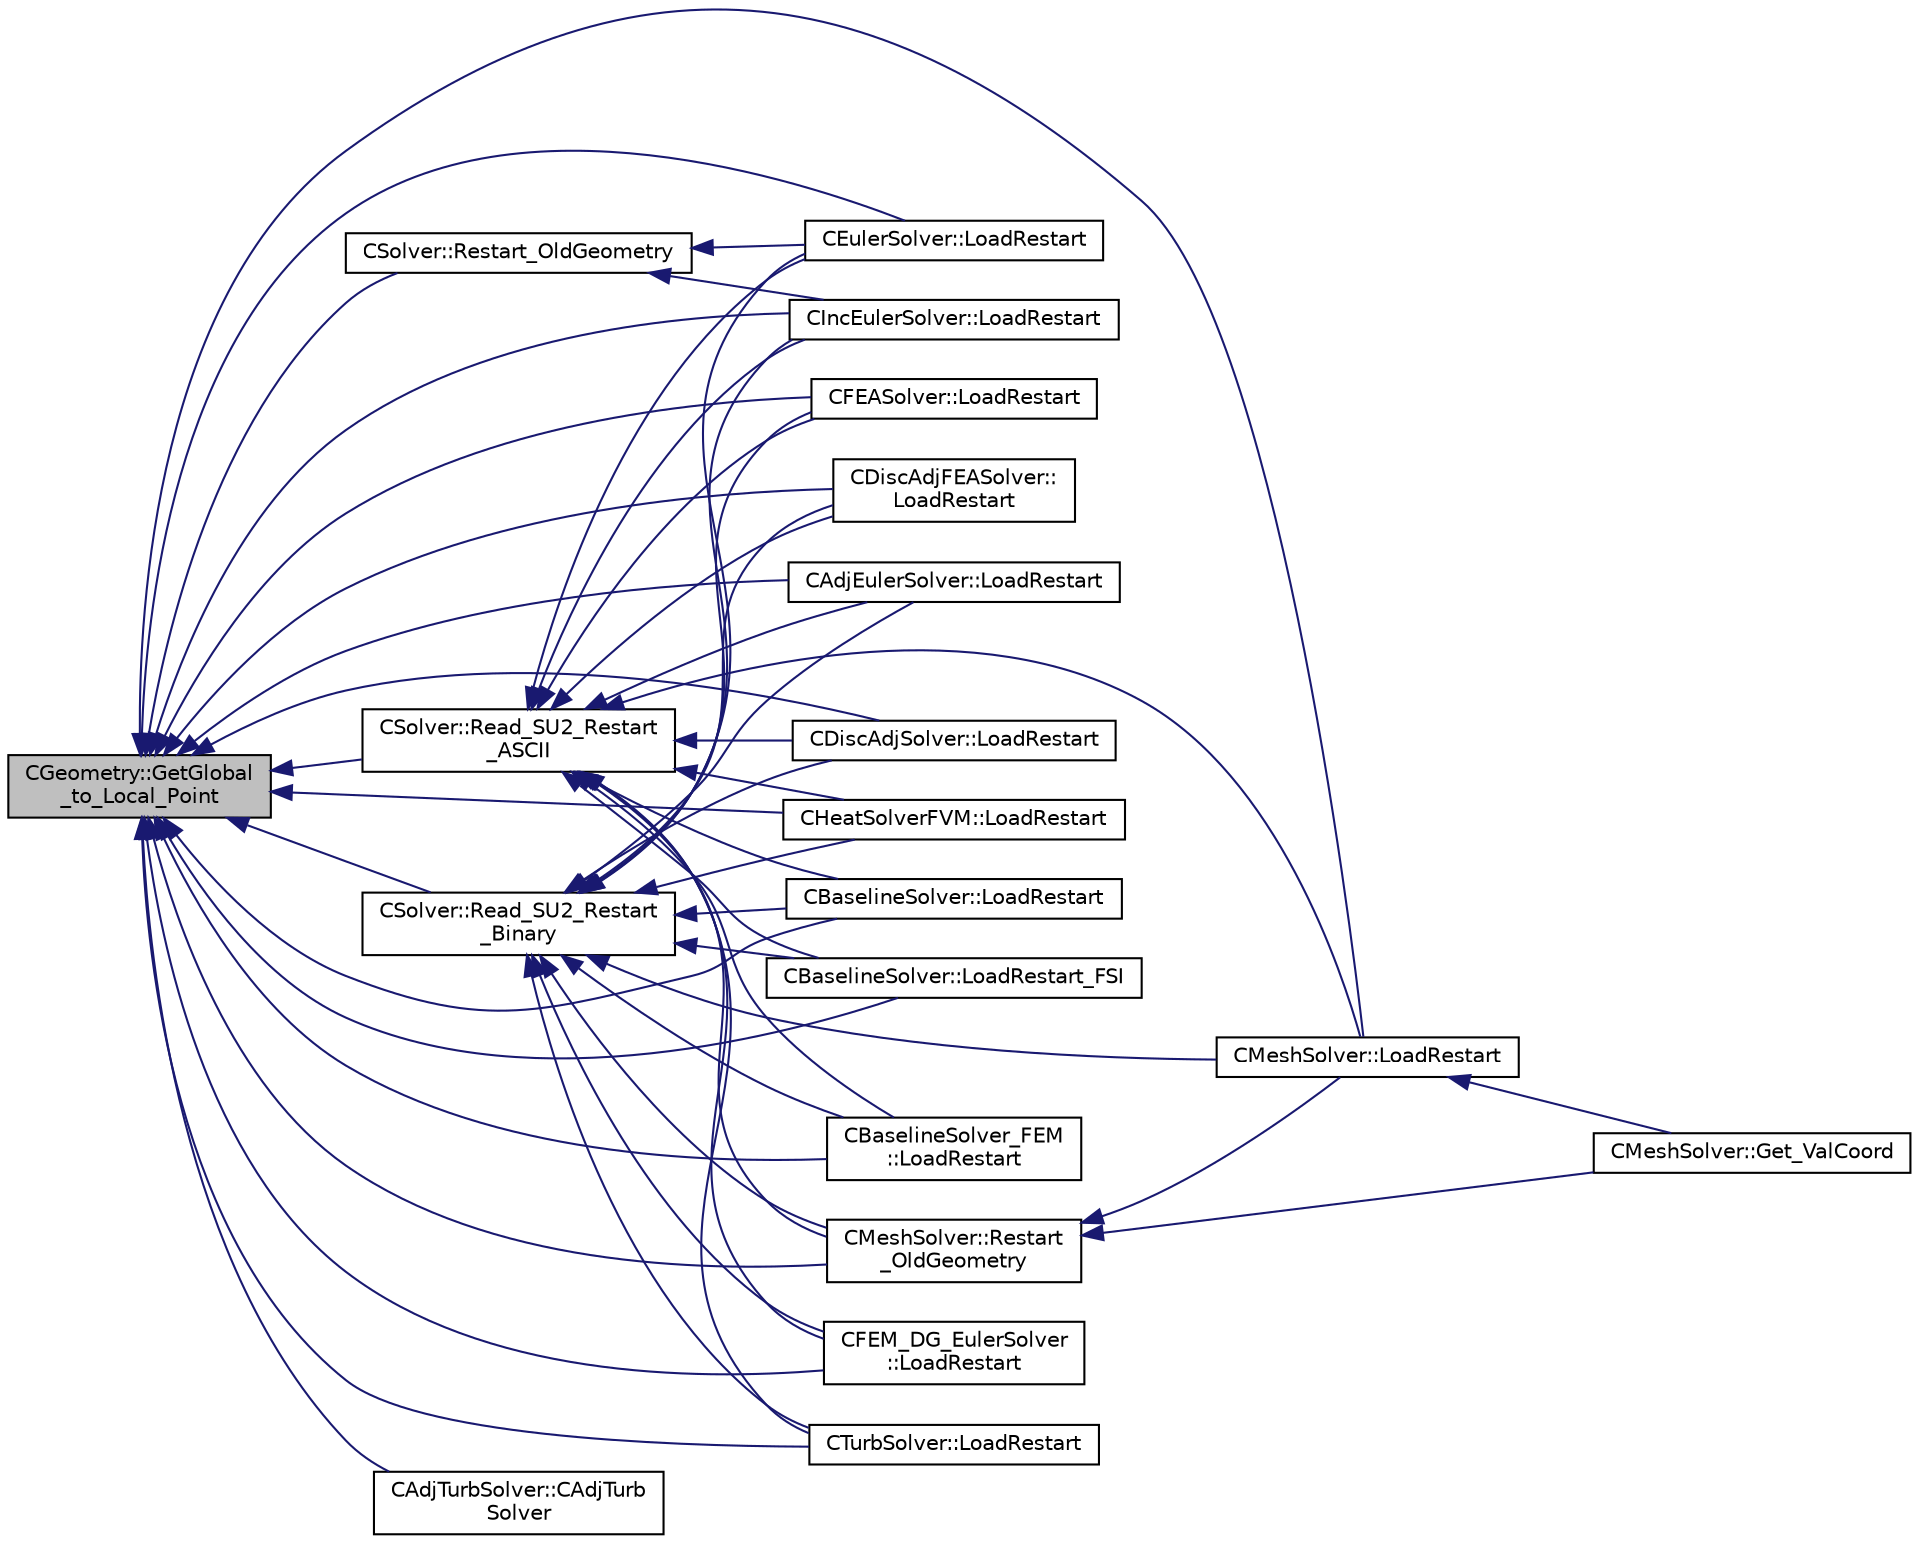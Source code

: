 digraph "CGeometry::GetGlobal_to_Local_Point"
{
  edge [fontname="Helvetica",fontsize="10",labelfontname="Helvetica",labelfontsize="10"];
  node [fontname="Helvetica",fontsize="10",shape=record];
  rankdir="LR";
  Node559 [label="CGeometry::GetGlobal\l_to_Local_Point",height=0.2,width=0.4,color="black", fillcolor="grey75", style="filled", fontcolor="black"];
  Node559 -> Node560 [dir="back",color="midnightblue",fontsize="10",style="solid",fontname="Helvetica"];
  Node560 [label="CDiscAdjSolver::LoadRestart",height=0.2,width=0.4,color="black", fillcolor="white", style="filled",URL="$class_c_disc_adj_solver.html#ae9b5d31c76381f5d45884642694d9879",tooltip="Load a solution from a restart file. "];
  Node559 -> Node561 [dir="back",color="midnightblue",fontsize="10",style="solid",fontname="Helvetica"];
  Node561 [label="CDiscAdjFEASolver::\lLoadRestart",height=0.2,width=0.4,color="black", fillcolor="white", style="filled",URL="$class_c_disc_adj_f_e_a_solver.html#a21c5685021d084732a1aa3d552cd9043",tooltip="Load a solution from a restart file. "];
  Node559 -> Node562 [dir="back",color="midnightblue",fontsize="10",style="solid",fontname="Helvetica"];
  Node562 [label="CAdjEulerSolver::LoadRestart",height=0.2,width=0.4,color="black", fillcolor="white", style="filled",URL="$class_c_adj_euler_solver.html#acaf1ae2d6c07b492ab1eeca389881731",tooltip="Load a solution from a restart file. "];
  Node559 -> Node563 [dir="back",color="midnightblue",fontsize="10",style="solid",fontname="Helvetica"];
  Node563 [label="CAdjTurbSolver::CAdjTurb\lSolver",height=0.2,width=0.4,color="black", fillcolor="white", style="filled",URL="$class_c_adj_turb_solver.html#a621bdae0b081f25a67425cc037cd90a2"];
  Node559 -> Node564 [dir="back",color="midnightblue",fontsize="10",style="solid",fontname="Helvetica"];
  Node564 [label="CFEASolver::LoadRestart",height=0.2,width=0.4,color="black", fillcolor="white", style="filled",URL="$class_c_f_e_a_solver.html#a5f70ded742a6204f439628d029ac294a",tooltip="Load a solution from a restart file. "];
  Node559 -> Node565 [dir="back",color="midnightblue",fontsize="10",style="solid",fontname="Helvetica"];
  Node565 [label="CHeatSolverFVM::LoadRestart",height=0.2,width=0.4,color="black", fillcolor="white", style="filled",URL="$class_c_heat_solver_f_v_m.html#a206fdd2ca3b6c1a050945a07dc38bd80",tooltip="Load a solution from a restart file. "];
  Node559 -> Node566 [dir="back",color="midnightblue",fontsize="10",style="solid",fontname="Helvetica"];
  Node566 [label="CEulerSolver::LoadRestart",height=0.2,width=0.4,color="black", fillcolor="white", style="filled",URL="$class_c_euler_solver.html#a463d0854ec9cfb4a277794df9329ebae",tooltip="Load a solution from a restart file. "];
  Node559 -> Node567 [dir="back",color="midnightblue",fontsize="10",style="solid",fontname="Helvetica"];
  Node567 [label="CFEM_DG_EulerSolver\l::LoadRestart",height=0.2,width=0.4,color="black", fillcolor="white", style="filled",URL="$class_c_f_e_m___d_g___euler_solver.html#aa7f0f59d70754d0b2abb8face8f8398d",tooltip="Load a solution from a restart file. "];
  Node559 -> Node568 [dir="back",color="midnightblue",fontsize="10",style="solid",fontname="Helvetica"];
  Node568 [label="CIncEulerSolver::LoadRestart",height=0.2,width=0.4,color="black", fillcolor="white", style="filled",URL="$class_c_inc_euler_solver.html#aa4c572590c60bbc0f3db269eb55ea12f",tooltip="Load a solution from a restart file. "];
  Node559 -> Node569 [dir="back",color="midnightblue",fontsize="10",style="solid",fontname="Helvetica"];
  Node569 [label="CTurbSolver::LoadRestart",height=0.2,width=0.4,color="black", fillcolor="white", style="filled",URL="$class_c_turb_solver.html#a943c5037261d947714a8767bc77b7103",tooltip="Load a solution from a restart file. "];
  Node559 -> Node570 [dir="back",color="midnightblue",fontsize="10",style="solid",fontname="Helvetica"];
  Node570 [label="CSolver::Restart_OldGeometry",height=0.2,width=0.4,color="black", fillcolor="white", style="filled",URL="$class_c_solver.html#a5a2c57500290322ac02752f98fa1f163",tooltip="Load the geometries at the previous time states n and nM1. "];
  Node570 -> Node566 [dir="back",color="midnightblue",fontsize="10",style="solid",fontname="Helvetica"];
  Node570 -> Node568 [dir="back",color="midnightblue",fontsize="10",style="solid",fontname="Helvetica"];
  Node559 -> Node571 [dir="back",color="midnightblue",fontsize="10",style="solid",fontname="Helvetica"];
  Node571 [label="CSolver::Read_SU2_Restart\l_ASCII",height=0.2,width=0.4,color="black", fillcolor="white", style="filled",URL="$class_c_solver.html#ac5d5660eff53510f678a3aa122130585",tooltip="Read a native SU2 restart file in ASCII format. "];
  Node571 -> Node560 [dir="back",color="midnightblue",fontsize="10",style="solid",fontname="Helvetica"];
  Node571 -> Node561 [dir="back",color="midnightblue",fontsize="10",style="solid",fontname="Helvetica"];
  Node571 -> Node562 [dir="back",color="midnightblue",fontsize="10",style="solid",fontname="Helvetica"];
  Node571 -> Node564 [dir="back",color="midnightblue",fontsize="10",style="solid",fontname="Helvetica"];
  Node571 -> Node565 [dir="back",color="midnightblue",fontsize="10",style="solid",fontname="Helvetica"];
  Node571 -> Node566 [dir="back",color="midnightblue",fontsize="10",style="solid",fontname="Helvetica"];
  Node571 -> Node567 [dir="back",color="midnightblue",fontsize="10",style="solid",fontname="Helvetica"];
  Node571 -> Node568 [dir="back",color="midnightblue",fontsize="10",style="solid",fontname="Helvetica"];
  Node571 -> Node569 [dir="back",color="midnightblue",fontsize="10",style="solid",fontname="Helvetica"];
  Node571 -> Node572 [dir="back",color="midnightblue",fontsize="10",style="solid",fontname="Helvetica"];
  Node572 [label="CBaselineSolver::LoadRestart",height=0.2,width=0.4,color="black", fillcolor="white", style="filled",URL="$class_c_baseline_solver.html#acb5f7a5211dcf8ba4337e9b251024553",tooltip="Load a solution from a restart file. "];
  Node571 -> Node573 [dir="back",color="midnightblue",fontsize="10",style="solid",fontname="Helvetica"];
  Node573 [label="CBaselineSolver::LoadRestart_FSI",height=0.2,width=0.4,color="black", fillcolor="white", style="filled",URL="$class_c_baseline_solver.html#a548bcd96c3163a46e4cdf6a041818d2a",tooltip="Load a FSI solution from a restart file. "];
  Node571 -> Node574 [dir="back",color="midnightblue",fontsize="10",style="solid",fontname="Helvetica"];
  Node574 [label="CBaselineSolver_FEM\l::LoadRestart",height=0.2,width=0.4,color="black", fillcolor="white", style="filled",URL="$class_c_baseline_solver___f_e_m.html#a03cc117d6e9e3a8170d1f02fd8ca1909",tooltip="Load a solution from a restart file. "];
  Node571 -> Node575 [dir="back",color="midnightblue",fontsize="10",style="solid",fontname="Helvetica"];
  Node575 [label="CMeshSolver::LoadRestart",height=0.2,width=0.4,color="black", fillcolor="white", style="filled",URL="$class_c_mesh_solver.html#a158c64de91317d7570e7192493fe0a19",tooltip="Load a solution from a restart file. "];
  Node575 -> Node576 [dir="back",color="midnightblue",fontsize="10",style="solid",fontname="Helvetica"];
  Node576 [label="CMeshSolver::Get_ValCoord",height=0.2,width=0.4,color="black", fillcolor="white", style="filled",URL="$class_c_mesh_solver.html#a91bd5c2365d1a619c804311e0d5550cb",tooltip="Get the value of the reference coordinate to set on the element structure. "];
  Node571 -> Node577 [dir="back",color="midnightblue",fontsize="10",style="solid",fontname="Helvetica"];
  Node577 [label="CMeshSolver::Restart\l_OldGeometry",height=0.2,width=0.4,color="black", fillcolor="white", style="filled",URL="$class_c_mesh_solver.html#a574b9ed9e35690629a7c706e8e0c32e7",tooltip="Load the geometries at the previous time states n and nM1. "];
  Node577 -> Node576 [dir="back",color="midnightblue",fontsize="10",style="solid",fontname="Helvetica"];
  Node577 -> Node575 [dir="back",color="midnightblue",fontsize="10",style="solid",fontname="Helvetica"];
  Node559 -> Node578 [dir="back",color="midnightblue",fontsize="10",style="solid",fontname="Helvetica"];
  Node578 [label="CSolver::Read_SU2_Restart\l_Binary",height=0.2,width=0.4,color="black", fillcolor="white", style="filled",URL="$class_c_solver.html#a7eb29d1b014277fe6fdba3a276acc67d",tooltip="Read a native SU2 restart file in binary format. "];
  Node578 -> Node560 [dir="back",color="midnightblue",fontsize="10",style="solid",fontname="Helvetica"];
  Node578 -> Node561 [dir="back",color="midnightblue",fontsize="10",style="solid",fontname="Helvetica"];
  Node578 -> Node562 [dir="back",color="midnightblue",fontsize="10",style="solid",fontname="Helvetica"];
  Node578 -> Node564 [dir="back",color="midnightblue",fontsize="10",style="solid",fontname="Helvetica"];
  Node578 -> Node565 [dir="back",color="midnightblue",fontsize="10",style="solid",fontname="Helvetica"];
  Node578 -> Node566 [dir="back",color="midnightblue",fontsize="10",style="solid",fontname="Helvetica"];
  Node578 -> Node567 [dir="back",color="midnightblue",fontsize="10",style="solid",fontname="Helvetica"];
  Node578 -> Node568 [dir="back",color="midnightblue",fontsize="10",style="solid",fontname="Helvetica"];
  Node578 -> Node569 [dir="back",color="midnightblue",fontsize="10",style="solid",fontname="Helvetica"];
  Node578 -> Node572 [dir="back",color="midnightblue",fontsize="10",style="solid",fontname="Helvetica"];
  Node578 -> Node573 [dir="back",color="midnightblue",fontsize="10",style="solid",fontname="Helvetica"];
  Node578 -> Node574 [dir="back",color="midnightblue",fontsize="10",style="solid",fontname="Helvetica"];
  Node578 -> Node575 [dir="back",color="midnightblue",fontsize="10",style="solid",fontname="Helvetica"];
  Node578 -> Node577 [dir="back",color="midnightblue",fontsize="10",style="solid",fontname="Helvetica"];
  Node559 -> Node572 [dir="back",color="midnightblue",fontsize="10",style="solid",fontname="Helvetica"];
  Node559 -> Node573 [dir="back",color="midnightblue",fontsize="10",style="solid",fontname="Helvetica"];
  Node559 -> Node574 [dir="back",color="midnightblue",fontsize="10",style="solid",fontname="Helvetica"];
  Node559 -> Node575 [dir="back",color="midnightblue",fontsize="10",style="solid",fontname="Helvetica"];
  Node559 -> Node577 [dir="back",color="midnightblue",fontsize="10",style="solid",fontname="Helvetica"];
}

